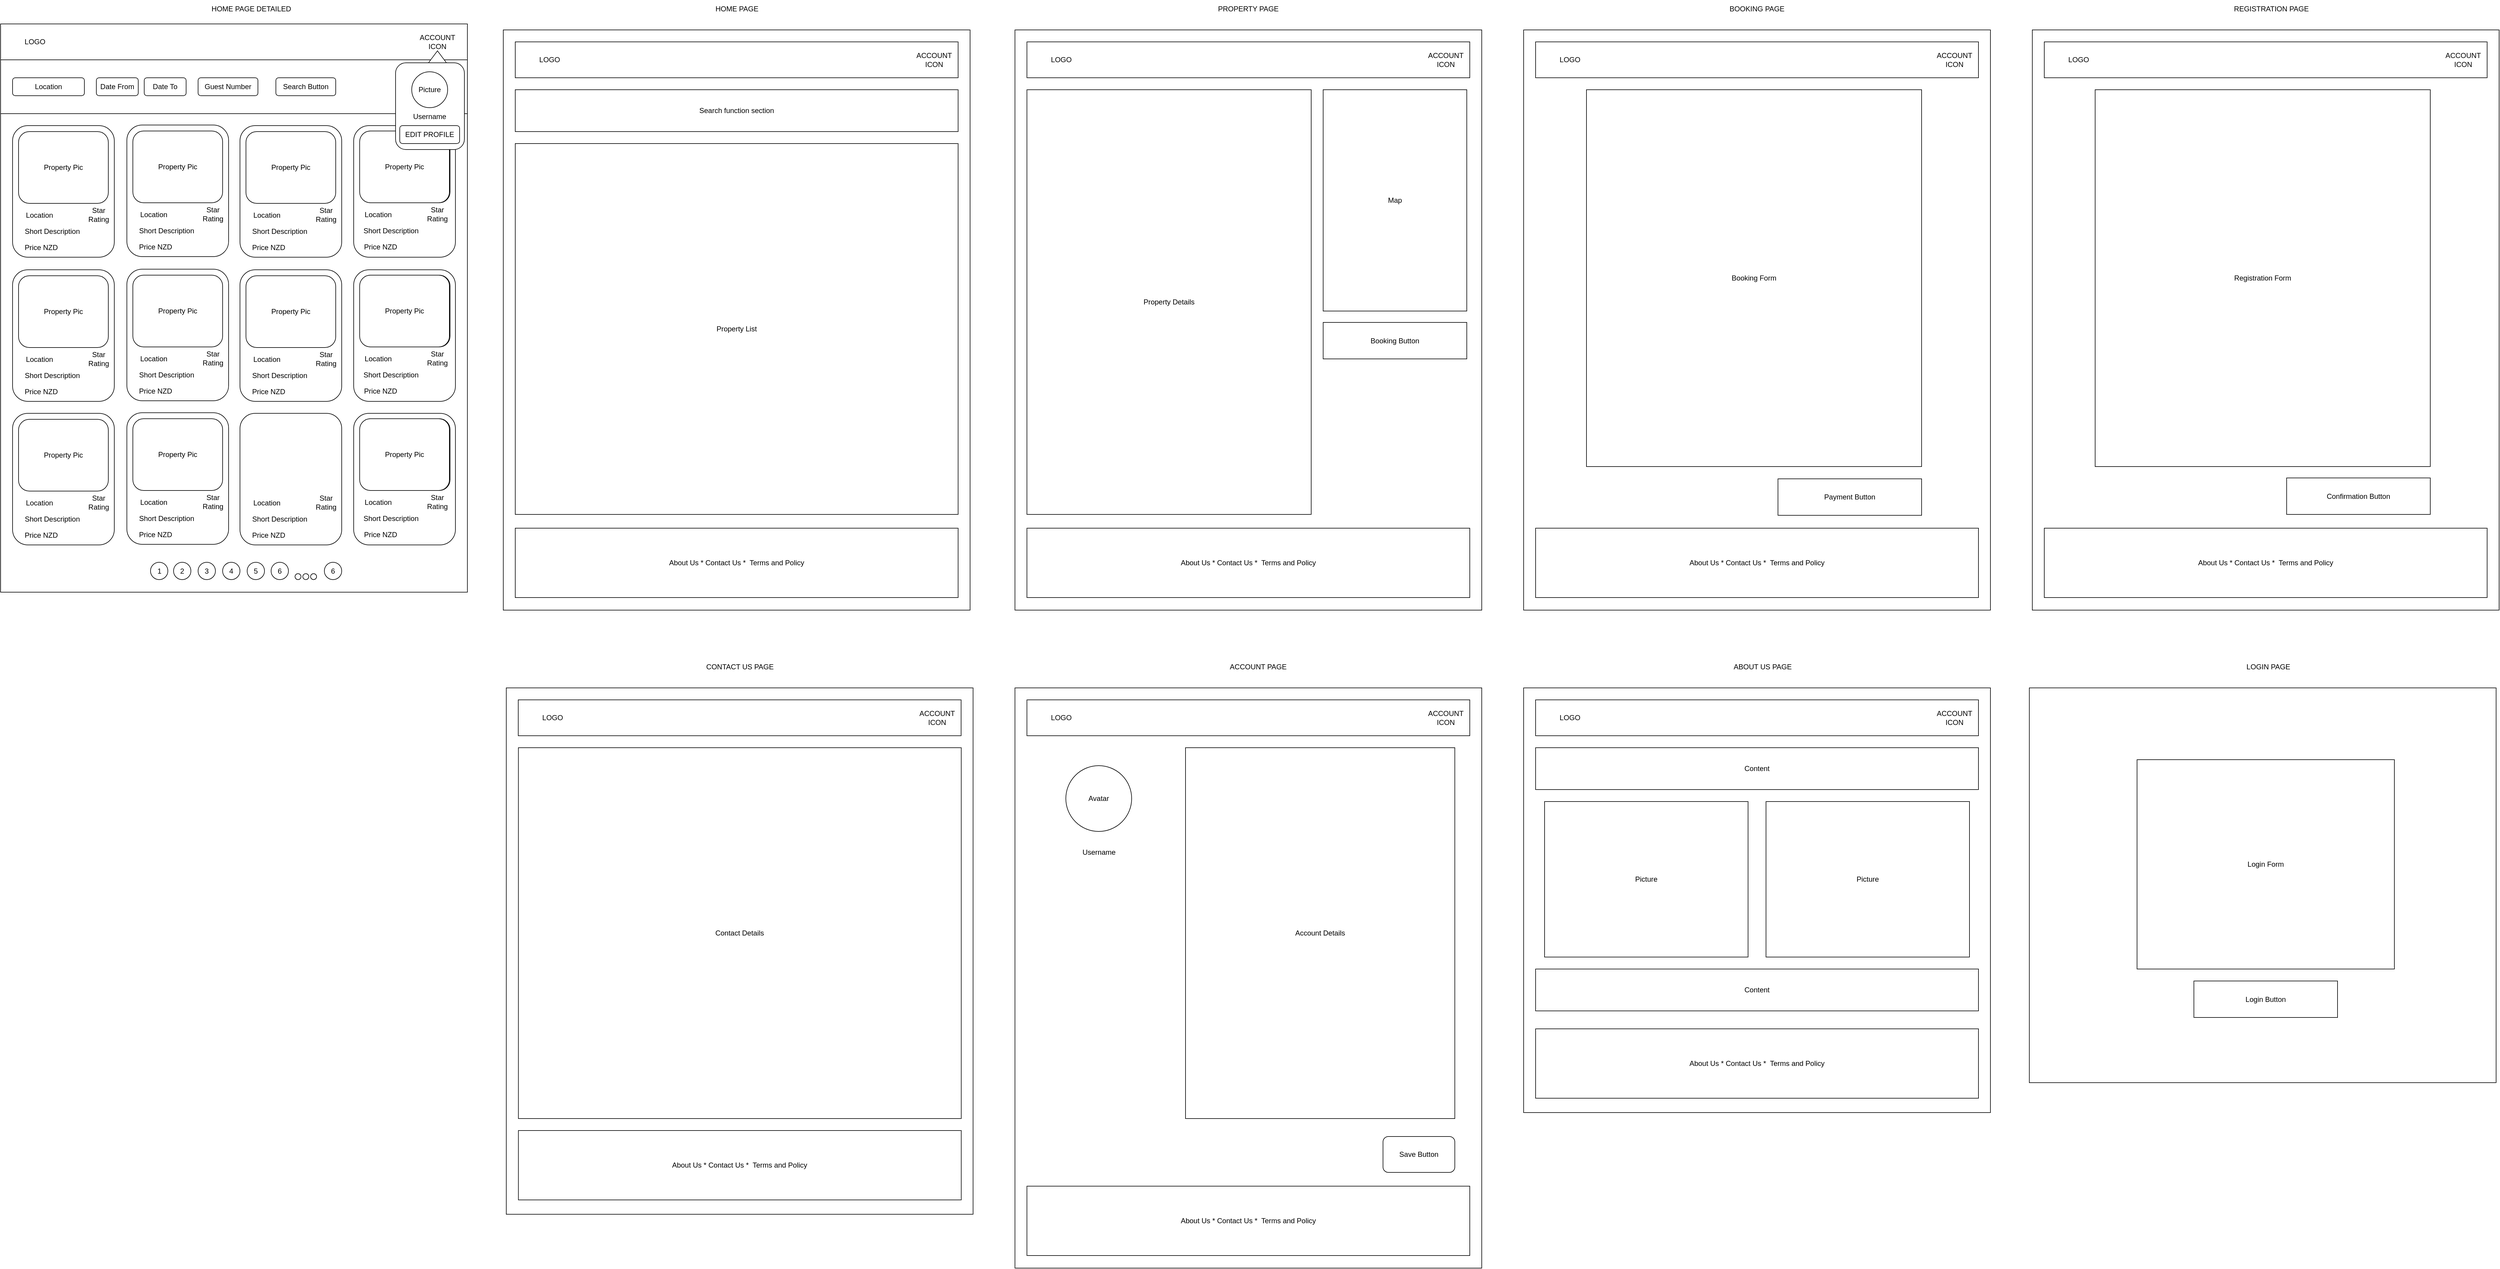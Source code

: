 <mxfile version="21.2.8" type="device">
  <diagram name="Page-1" id="8kRooMqRT-qM1oggBOMl">
    <mxGraphModel dx="2260" dy="328" grid="1" gridSize="10" guides="1" tooltips="1" connect="1" arrows="1" fold="1" page="1" pageScale="1" pageWidth="850" pageHeight="1100" math="0" shadow="0">
      <root>
        <mxCell id="0" />
        <mxCell id="1" parent="0" />
        <mxCell id="JT_VdEqUhJPAOwOtaguy-189" value="" style="rounded=0;whiteSpace=wrap;html=1;" parent="1" vertex="1">
          <mxGeometry x="1735" y="50" width="780" height="970" as="geometry" />
        </mxCell>
        <mxCell id="JT_VdEqUhJPAOwOtaguy-4" value="" style="rounded=0;whiteSpace=wrap;html=1;" parent="1" vertex="1">
          <mxGeometry x="-820" y="50" width="780" height="970" as="geometry" />
        </mxCell>
        <mxCell id="JT_VdEqUhJPAOwOtaguy-144" value="" style="rounded=0;whiteSpace=wrap;html=1;" parent="1" vertex="1">
          <mxGeometry x="-800" y="70" width="740" height="60" as="geometry" />
        </mxCell>
        <mxCell id="JT_VdEqUhJPAOwOtaguy-5" value="" style="rounded=0;whiteSpace=wrap;html=1;" parent="1" vertex="1">
          <mxGeometry x="-1660" y="40" width="780" height="950" as="geometry" />
        </mxCell>
        <mxCell id="JT_VdEqUhJPAOwOtaguy-71" value="" style="rounded=1;whiteSpace=wrap;html=1;" parent="1" vertex="1">
          <mxGeometry x="-1070" y="210" width="170" height="220" as="geometry" />
        </mxCell>
        <mxCell id="JT_VdEqUhJPAOwOtaguy-78" value="Property Pic" style="rounded=1;whiteSpace=wrap;html=1;" parent="1" vertex="1">
          <mxGeometry x="-1059" y="219" width="150" height="120" as="geometry" />
        </mxCell>
        <mxCell id="JT_VdEqUhJPAOwOtaguy-72" value="Property Pic" style="rounded=1;whiteSpace=wrap;html=1;" parent="1" vertex="1">
          <mxGeometry x="-1060" y="219" width="150" height="120" as="geometry" />
        </mxCell>
        <mxCell id="JT_VdEqUhJPAOwOtaguy-11" value="" style="rounded=0;whiteSpace=wrap;html=1;" parent="1" vertex="1">
          <mxGeometry x="-1660" y="40" width="780" height="60" as="geometry" />
        </mxCell>
        <mxCell id="JT_VdEqUhJPAOwOtaguy-24" value="" style="rounded=0;whiteSpace=wrap;html=1;" parent="1" vertex="1">
          <mxGeometry x="-1660" y="100" width="780" height="90" as="geometry" />
        </mxCell>
        <mxCell id="JT_VdEqUhJPAOwOtaguy-12" value="LOGO" style="text;html=1;strokeColor=none;fillColor=none;align=center;verticalAlign=middle;whiteSpace=wrap;rounded=0;" parent="1" vertex="1">
          <mxGeometry x="-990" y="180" width="60" height="30" as="geometry" />
        </mxCell>
        <mxCell id="JT_VdEqUhJPAOwOtaguy-14" value="ACCOUNT&lt;br&gt;ICON" style="text;html=1;strokeColor=none;fillColor=none;align=center;verticalAlign=middle;whiteSpace=wrap;rounded=0;" parent="1" vertex="1">
          <mxGeometry x="-960" y="55" width="60" height="30" as="geometry" />
        </mxCell>
        <mxCell id="JT_VdEqUhJPAOwOtaguy-16" value="HOME PAGE DETAILED" style="text;html=1;strokeColor=none;fillColor=none;align=center;verticalAlign=middle;whiteSpace=wrap;rounded=0;" parent="1" vertex="1">
          <mxGeometry x="-1312" width="142" height="30" as="geometry" />
        </mxCell>
        <mxCell id="JT_VdEqUhJPAOwOtaguy-18" value="" style="rounded=1;whiteSpace=wrap;html=1;" parent="1" vertex="1">
          <mxGeometry x="-1000" y="105" width="115" height="145" as="geometry" />
        </mxCell>
        <mxCell id="JT_VdEqUhJPAOwOtaguy-19" value="" style="triangle;whiteSpace=wrap;html=1;rotation=-90;" parent="1" vertex="1">
          <mxGeometry x="-940" y="80" width="20" height="30" as="geometry" />
        </mxCell>
        <mxCell id="JT_VdEqUhJPAOwOtaguy-20" value="Picture" style="ellipse;whiteSpace=wrap;html=1;aspect=fixed;" parent="1" vertex="1">
          <mxGeometry x="-973" y="120" width="60" height="60" as="geometry" />
        </mxCell>
        <mxCell id="JT_VdEqUhJPAOwOtaguy-21" value="Username" style="text;html=1;strokeColor=none;fillColor=none;align=center;verticalAlign=middle;whiteSpace=wrap;rounded=0;" parent="1" vertex="1">
          <mxGeometry x="-973" y="180" width="60" height="30" as="geometry" />
        </mxCell>
        <mxCell id="JT_VdEqUhJPAOwOtaguy-23" value="EDIT PROFILE" style="rounded=1;whiteSpace=wrap;html=1;" parent="1" vertex="1">
          <mxGeometry x="-993" y="210" width="100" height="30" as="geometry" />
        </mxCell>
        <mxCell id="JT_VdEqUhJPAOwOtaguy-25" value="Location" style="rounded=1;whiteSpace=wrap;html=1;" parent="1" vertex="1">
          <mxGeometry x="-1640" y="130" width="120" height="30" as="geometry" />
        </mxCell>
        <mxCell id="JT_VdEqUhJPAOwOtaguy-26" value="LOGO" style="text;html=1;strokeColor=none;fillColor=none;align=center;verticalAlign=middle;whiteSpace=wrap;rounded=0;" parent="1" vertex="1">
          <mxGeometry x="-1640" y="55" width="75" height="30" as="geometry" />
        </mxCell>
        <mxCell id="JT_VdEqUhJPAOwOtaguy-27" value="Date From" style="rounded=1;whiteSpace=wrap;html=1;" parent="1" vertex="1">
          <mxGeometry x="-1500" y="130" width="70" height="30" as="geometry" />
        </mxCell>
        <mxCell id="JT_VdEqUhJPAOwOtaguy-28" value="Date To" style="rounded=1;whiteSpace=wrap;html=1;" parent="1" vertex="1">
          <mxGeometry x="-1420" y="130" width="70" height="30" as="geometry" />
        </mxCell>
        <mxCell id="JT_VdEqUhJPAOwOtaguy-29" value="Guest Number" style="rounded=1;whiteSpace=wrap;html=1;" parent="1" vertex="1">
          <mxGeometry x="-1330" y="130" width="100" height="30" as="geometry" />
        </mxCell>
        <mxCell id="JT_VdEqUhJPAOwOtaguy-31" value="Search Button" style="rounded=1;whiteSpace=wrap;html=1;" parent="1" vertex="1">
          <mxGeometry x="-1200" y="130" width="100" height="30" as="geometry" />
        </mxCell>
        <mxCell id="JT_VdEqUhJPAOwOtaguy-34" value="" style="rounded=1;whiteSpace=wrap;html=1;" parent="1" vertex="1">
          <mxGeometry x="-1640" y="210" width="170" height="220" as="geometry" />
        </mxCell>
        <mxCell id="JT_VdEqUhJPAOwOtaguy-35" value="Property Pic" style="rounded=1;whiteSpace=wrap;html=1;" parent="1" vertex="1">
          <mxGeometry x="-1630" y="220" width="150" height="120" as="geometry" />
        </mxCell>
        <mxCell id="JT_VdEqUhJPAOwOtaguy-36" value="Location" style="text;html=1;strokeColor=none;fillColor=none;align=center;verticalAlign=middle;whiteSpace=wrap;rounded=0;" parent="1" vertex="1">
          <mxGeometry x="-1625" y="345" width="60" height="30" as="geometry" />
        </mxCell>
        <mxCell id="JT_VdEqUhJPAOwOtaguy-37" value="Short Description" style="text;html=1;strokeColor=none;fillColor=none;align=center;verticalAlign=middle;whiteSpace=wrap;rounded=0;" parent="1" vertex="1">
          <mxGeometry x="-1621" y="372" width="95" height="30" as="geometry" />
        </mxCell>
        <mxCell id="JT_VdEqUhJPAOwOtaguy-38" value="Price NZD" style="text;html=1;strokeColor=none;fillColor=none;align=center;verticalAlign=middle;whiteSpace=wrap;rounded=0;" parent="1" vertex="1">
          <mxGeometry x="-1622" y="399" width="60" height="30" as="geometry" />
        </mxCell>
        <mxCell id="JT_VdEqUhJPAOwOtaguy-39" value="Star&lt;br&gt;Rating" style="text;html=1;strokeColor=none;fillColor=none;align=center;verticalAlign=middle;whiteSpace=wrap;rounded=0;" parent="1" vertex="1">
          <mxGeometry x="-1526" y="344" width="60" height="30" as="geometry" />
        </mxCell>
        <mxCell id="JT_VdEqUhJPAOwOtaguy-59" value="" style="rounded=1;whiteSpace=wrap;html=1;" parent="1" vertex="1">
          <mxGeometry x="-1449" y="209" width="170" height="220" as="geometry" />
        </mxCell>
        <mxCell id="JT_VdEqUhJPAOwOtaguy-60" value="Property Pic" style="rounded=1;whiteSpace=wrap;html=1;" parent="1" vertex="1">
          <mxGeometry x="-1439" y="219" width="150" height="120" as="geometry" />
        </mxCell>
        <mxCell id="JT_VdEqUhJPAOwOtaguy-61" value="Location" style="text;html=1;strokeColor=none;fillColor=none;align=center;verticalAlign=middle;whiteSpace=wrap;rounded=0;" parent="1" vertex="1">
          <mxGeometry x="-1434" y="344" width="60" height="30" as="geometry" />
        </mxCell>
        <mxCell id="JT_VdEqUhJPAOwOtaguy-62" value="Short Description" style="text;html=1;strokeColor=none;fillColor=none;align=center;verticalAlign=middle;whiteSpace=wrap;rounded=0;" parent="1" vertex="1">
          <mxGeometry x="-1430" y="371" width="95" height="30" as="geometry" />
        </mxCell>
        <mxCell id="JT_VdEqUhJPAOwOtaguy-63" value="Price NZD" style="text;html=1;strokeColor=none;fillColor=none;align=center;verticalAlign=middle;whiteSpace=wrap;rounded=0;" parent="1" vertex="1">
          <mxGeometry x="-1431" y="398" width="60" height="30" as="geometry" />
        </mxCell>
        <mxCell id="JT_VdEqUhJPAOwOtaguy-64" value="Star&lt;br&gt;Rating" style="text;html=1;strokeColor=none;fillColor=none;align=center;verticalAlign=middle;whiteSpace=wrap;rounded=0;" parent="1" vertex="1">
          <mxGeometry x="-1335" y="343" width="60" height="30" as="geometry" />
        </mxCell>
        <mxCell id="JT_VdEqUhJPAOwOtaguy-65" value="" style="rounded=1;whiteSpace=wrap;html=1;" parent="1" vertex="1">
          <mxGeometry x="-1260" y="210" width="170" height="220" as="geometry" />
        </mxCell>
        <mxCell id="JT_VdEqUhJPAOwOtaguy-66" value="Property Pic" style="rounded=1;whiteSpace=wrap;html=1;" parent="1" vertex="1">
          <mxGeometry x="-1250" y="220" width="150" height="120" as="geometry" />
        </mxCell>
        <mxCell id="JT_VdEqUhJPAOwOtaguy-67" value="Location" style="text;html=1;strokeColor=none;fillColor=none;align=center;verticalAlign=middle;whiteSpace=wrap;rounded=0;" parent="1" vertex="1">
          <mxGeometry x="-1245" y="345" width="60" height="30" as="geometry" />
        </mxCell>
        <mxCell id="JT_VdEqUhJPAOwOtaguy-68" value="Short Description" style="text;html=1;strokeColor=none;fillColor=none;align=center;verticalAlign=middle;whiteSpace=wrap;rounded=0;" parent="1" vertex="1">
          <mxGeometry x="-1241" y="372" width="95" height="30" as="geometry" />
        </mxCell>
        <mxCell id="JT_VdEqUhJPAOwOtaguy-69" value="Price NZD" style="text;html=1;strokeColor=none;fillColor=none;align=center;verticalAlign=middle;whiteSpace=wrap;rounded=0;" parent="1" vertex="1">
          <mxGeometry x="-1242" y="399" width="60" height="30" as="geometry" />
        </mxCell>
        <mxCell id="JT_VdEqUhJPAOwOtaguy-70" value="Star&lt;br&gt;Rating" style="text;html=1;strokeColor=none;fillColor=none;align=center;verticalAlign=middle;whiteSpace=wrap;rounded=0;" parent="1" vertex="1">
          <mxGeometry x="-1146" y="344" width="60" height="30" as="geometry" />
        </mxCell>
        <mxCell id="JT_VdEqUhJPAOwOtaguy-73" value="Location" style="text;html=1;strokeColor=none;fillColor=none;align=center;verticalAlign=middle;whiteSpace=wrap;rounded=0;" parent="1" vertex="1">
          <mxGeometry x="-1059" y="344" width="60" height="30" as="geometry" />
        </mxCell>
        <mxCell id="JT_VdEqUhJPAOwOtaguy-74" value="Short Description" style="text;html=1;strokeColor=none;fillColor=none;align=center;verticalAlign=middle;whiteSpace=wrap;rounded=0;" parent="1" vertex="1">
          <mxGeometry x="-1055" y="371" width="95" height="30" as="geometry" />
        </mxCell>
        <mxCell id="JT_VdEqUhJPAOwOtaguy-75" value="Price NZD" style="text;html=1;strokeColor=none;fillColor=none;align=center;verticalAlign=middle;whiteSpace=wrap;rounded=0;" parent="1" vertex="1">
          <mxGeometry x="-1055" y="398" width="60" height="30" as="geometry" />
        </mxCell>
        <mxCell id="JT_VdEqUhJPAOwOtaguy-76" value="Star&lt;br&gt;Rating" style="text;html=1;strokeColor=none;fillColor=none;align=center;verticalAlign=middle;whiteSpace=wrap;rounded=0;" parent="1" vertex="1">
          <mxGeometry x="-960" y="343" width="60" height="30" as="geometry" />
        </mxCell>
        <mxCell id="JT_VdEqUhJPAOwOtaguy-79" value="" style="rounded=1;whiteSpace=wrap;html=1;" parent="1" vertex="1">
          <mxGeometry x="-1070" y="451" width="170" height="220" as="geometry" />
        </mxCell>
        <mxCell id="JT_VdEqUhJPAOwOtaguy-80" value="Property Pic" style="rounded=1;whiteSpace=wrap;html=1;" parent="1" vertex="1">
          <mxGeometry x="-1059" y="460" width="150" height="120" as="geometry" />
        </mxCell>
        <mxCell id="JT_VdEqUhJPAOwOtaguy-81" value="Property Pic" style="rounded=1;whiteSpace=wrap;html=1;" parent="1" vertex="1">
          <mxGeometry x="-1060" y="460" width="150" height="120" as="geometry" />
        </mxCell>
        <mxCell id="JT_VdEqUhJPAOwOtaguy-83" value="" style="rounded=1;whiteSpace=wrap;html=1;" parent="1" vertex="1">
          <mxGeometry x="-1640" y="451" width="170" height="220" as="geometry" />
        </mxCell>
        <mxCell id="JT_VdEqUhJPAOwOtaguy-84" value="Property Pic" style="rounded=1;whiteSpace=wrap;html=1;" parent="1" vertex="1">
          <mxGeometry x="-1630" y="461" width="150" height="120" as="geometry" />
        </mxCell>
        <mxCell id="JT_VdEqUhJPAOwOtaguy-85" value="Location" style="text;html=1;strokeColor=none;fillColor=none;align=center;verticalAlign=middle;whiteSpace=wrap;rounded=0;" parent="1" vertex="1">
          <mxGeometry x="-1625" y="586" width="60" height="30" as="geometry" />
        </mxCell>
        <mxCell id="JT_VdEqUhJPAOwOtaguy-86" value="Short Description" style="text;html=1;strokeColor=none;fillColor=none;align=center;verticalAlign=middle;whiteSpace=wrap;rounded=0;" parent="1" vertex="1">
          <mxGeometry x="-1621" y="613" width="95" height="30" as="geometry" />
        </mxCell>
        <mxCell id="JT_VdEqUhJPAOwOtaguy-87" value="Price NZD" style="text;html=1;strokeColor=none;fillColor=none;align=center;verticalAlign=middle;whiteSpace=wrap;rounded=0;" parent="1" vertex="1">
          <mxGeometry x="-1622" y="640" width="60" height="30" as="geometry" />
        </mxCell>
        <mxCell id="JT_VdEqUhJPAOwOtaguy-88" value="Star&lt;br&gt;Rating" style="text;html=1;strokeColor=none;fillColor=none;align=center;verticalAlign=middle;whiteSpace=wrap;rounded=0;" parent="1" vertex="1">
          <mxGeometry x="-1526" y="585" width="60" height="30" as="geometry" />
        </mxCell>
        <mxCell id="JT_VdEqUhJPAOwOtaguy-89" value="" style="rounded=1;whiteSpace=wrap;html=1;" parent="1" vertex="1">
          <mxGeometry x="-1449" y="450" width="170" height="220" as="geometry" />
        </mxCell>
        <mxCell id="JT_VdEqUhJPAOwOtaguy-90" value="Property Pic" style="rounded=1;whiteSpace=wrap;html=1;" parent="1" vertex="1">
          <mxGeometry x="-1439" y="460" width="150" height="120" as="geometry" />
        </mxCell>
        <mxCell id="JT_VdEqUhJPAOwOtaguy-91" value="Location" style="text;html=1;strokeColor=none;fillColor=none;align=center;verticalAlign=middle;whiteSpace=wrap;rounded=0;" parent="1" vertex="1">
          <mxGeometry x="-1434" y="585" width="60" height="30" as="geometry" />
        </mxCell>
        <mxCell id="JT_VdEqUhJPAOwOtaguy-92" value="Short Description" style="text;html=1;strokeColor=none;fillColor=none;align=center;verticalAlign=middle;whiteSpace=wrap;rounded=0;" parent="1" vertex="1">
          <mxGeometry x="-1430" y="612" width="95" height="30" as="geometry" />
        </mxCell>
        <mxCell id="JT_VdEqUhJPAOwOtaguy-93" value="Price NZD" style="text;html=1;strokeColor=none;fillColor=none;align=center;verticalAlign=middle;whiteSpace=wrap;rounded=0;" parent="1" vertex="1">
          <mxGeometry x="-1431" y="639" width="60" height="30" as="geometry" />
        </mxCell>
        <mxCell id="JT_VdEqUhJPAOwOtaguy-94" value="Star&lt;br&gt;Rating" style="text;html=1;strokeColor=none;fillColor=none;align=center;verticalAlign=middle;whiteSpace=wrap;rounded=0;" parent="1" vertex="1">
          <mxGeometry x="-1335" y="584" width="60" height="30" as="geometry" />
        </mxCell>
        <mxCell id="JT_VdEqUhJPAOwOtaguy-95" value="" style="rounded=1;whiteSpace=wrap;html=1;" parent="1" vertex="1">
          <mxGeometry x="-1260" y="451" width="170" height="220" as="geometry" />
        </mxCell>
        <mxCell id="JT_VdEqUhJPAOwOtaguy-96" value="Property Pic" style="rounded=1;whiteSpace=wrap;html=1;" parent="1" vertex="1">
          <mxGeometry x="-1250" y="461" width="150" height="120" as="geometry" />
        </mxCell>
        <mxCell id="JT_VdEqUhJPAOwOtaguy-97" value="Location" style="text;html=1;strokeColor=none;fillColor=none;align=center;verticalAlign=middle;whiteSpace=wrap;rounded=0;" parent="1" vertex="1">
          <mxGeometry x="-1245" y="586" width="60" height="30" as="geometry" />
        </mxCell>
        <mxCell id="JT_VdEqUhJPAOwOtaguy-98" value="Short Description" style="text;html=1;strokeColor=none;fillColor=none;align=center;verticalAlign=middle;whiteSpace=wrap;rounded=0;" parent="1" vertex="1">
          <mxGeometry x="-1241" y="613" width="95" height="30" as="geometry" />
        </mxCell>
        <mxCell id="JT_VdEqUhJPAOwOtaguy-99" value="Price NZD" style="text;html=1;strokeColor=none;fillColor=none;align=center;verticalAlign=middle;whiteSpace=wrap;rounded=0;" parent="1" vertex="1">
          <mxGeometry x="-1242" y="640" width="60" height="30" as="geometry" />
        </mxCell>
        <mxCell id="JT_VdEqUhJPAOwOtaguy-100" value="Star&lt;br&gt;Rating" style="text;html=1;strokeColor=none;fillColor=none;align=center;verticalAlign=middle;whiteSpace=wrap;rounded=0;" parent="1" vertex="1">
          <mxGeometry x="-1146" y="585" width="60" height="30" as="geometry" />
        </mxCell>
        <mxCell id="JT_VdEqUhJPAOwOtaguy-101" value="Location" style="text;html=1;strokeColor=none;fillColor=none;align=center;verticalAlign=middle;whiteSpace=wrap;rounded=0;" parent="1" vertex="1">
          <mxGeometry x="-1059" y="585" width="60" height="30" as="geometry" />
        </mxCell>
        <mxCell id="JT_VdEqUhJPAOwOtaguy-102" value="Short Description" style="text;html=1;strokeColor=none;fillColor=none;align=center;verticalAlign=middle;whiteSpace=wrap;rounded=0;" parent="1" vertex="1">
          <mxGeometry x="-1055" y="612" width="95" height="30" as="geometry" />
        </mxCell>
        <mxCell id="JT_VdEqUhJPAOwOtaguy-103" value="Price NZD" style="text;html=1;strokeColor=none;fillColor=none;align=center;verticalAlign=middle;whiteSpace=wrap;rounded=0;" parent="1" vertex="1">
          <mxGeometry x="-1055" y="639" width="60" height="30" as="geometry" />
        </mxCell>
        <mxCell id="JT_VdEqUhJPAOwOtaguy-104" value="Star&lt;br&gt;Rating" style="text;html=1;strokeColor=none;fillColor=none;align=center;verticalAlign=middle;whiteSpace=wrap;rounded=0;" parent="1" vertex="1">
          <mxGeometry x="-960" y="584" width="60" height="30" as="geometry" />
        </mxCell>
        <mxCell id="JT_VdEqUhJPAOwOtaguy-105" value="" style="rounded=1;whiteSpace=wrap;html=1;" parent="1" vertex="1">
          <mxGeometry x="-1070" y="691" width="170" height="220" as="geometry" />
        </mxCell>
        <mxCell id="JT_VdEqUhJPAOwOtaguy-106" value="Property Pic" style="rounded=1;whiteSpace=wrap;html=1;" parent="1" vertex="1">
          <mxGeometry x="-1059" y="700" width="150" height="120" as="geometry" />
        </mxCell>
        <mxCell id="JT_VdEqUhJPAOwOtaguy-107" value="Property Pic" style="rounded=1;whiteSpace=wrap;html=1;" parent="1" vertex="1">
          <mxGeometry x="-1060" y="700" width="150" height="120" as="geometry" />
        </mxCell>
        <mxCell id="JT_VdEqUhJPAOwOtaguy-108" value="" style="rounded=1;whiteSpace=wrap;html=1;" parent="1" vertex="1">
          <mxGeometry x="-1640" y="691" width="170" height="220" as="geometry" />
        </mxCell>
        <mxCell id="JT_VdEqUhJPAOwOtaguy-109" value="Property Pic" style="rounded=1;whiteSpace=wrap;html=1;" parent="1" vertex="1">
          <mxGeometry x="-1630" y="701" width="150" height="120" as="geometry" />
        </mxCell>
        <mxCell id="JT_VdEqUhJPAOwOtaguy-110" value="Location" style="text;html=1;strokeColor=none;fillColor=none;align=center;verticalAlign=middle;whiteSpace=wrap;rounded=0;" parent="1" vertex="1">
          <mxGeometry x="-1625" y="826" width="60" height="30" as="geometry" />
        </mxCell>
        <mxCell id="JT_VdEqUhJPAOwOtaguy-111" value="Short Description" style="text;html=1;strokeColor=none;fillColor=none;align=center;verticalAlign=middle;whiteSpace=wrap;rounded=0;" parent="1" vertex="1">
          <mxGeometry x="-1621" y="853" width="95" height="30" as="geometry" />
        </mxCell>
        <mxCell id="JT_VdEqUhJPAOwOtaguy-112" value="Price NZD" style="text;html=1;strokeColor=none;fillColor=none;align=center;verticalAlign=middle;whiteSpace=wrap;rounded=0;" parent="1" vertex="1">
          <mxGeometry x="-1622" y="880" width="60" height="30" as="geometry" />
        </mxCell>
        <mxCell id="JT_VdEqUhJPAOwOtaguy-113" value="Star&lt;br&gt;Rating" style="text;html=1;strokeColor=none;fillColor=none;align=center;verticalAlign=middle;whiteSpace=wrap;rounded=0;" parent="1" vertex="1">
          <mxGeometry x="-1526" y="825" width="60" height="30" as="geometry" />
        </mxCell>
        <mxCell id="JT_VdEqUhJPAOwOtaguy-114" value="" style="rounded=1;whiteSpace=wrap;html=1;" parent="1" vertex="1">
          <mxGeometry x="-1449" y="690" width="170" height="220" as="geometry" />
        </mxCell>
        <mxCell id="JT_VdEqUhJPAOwOtaguy-115" value="Property Pic" style="rounded=1;whiteSpace=wrap;html=1;" parent="1" vertex="1">
          <mxGeometry x="-1439" y="700" width="150" height="120" as="geometry" />
        </mxCell>
        <mxCell id="JT_VdEqUhJPAOwOtaguy-116" value="Location" style="text;html=1;strokeColor=none;fillColor=none;align=center;verticalAlign=middle;whiteSpace=wrap;rounded=0;" parent="1" vertex="1">
          <mxGeometry x="-1434" y="825" width="60" height="30" as="geometry" />
        </mxCell>
        <mxCell id="JT_VdEqUhJPAOwOtaguy-117" value="Short Description" style="text;html=1;strokeColor=none;fillColor=none;align=center;verticalAlign=middle;whiteSpace=wrap;rounded=0;" parent="1" vertex="1">
          <mxGeometry x="-1430" y="852" width="95" height="30" as="geometry" />
        </mxCell>
        <mxCell id="JT_VdEqUhJPAOwOtaguy-118" value="Price NZD" style="text;html=1;strokeColor=none;fillColor=none;align=center;verticalAlign=middle;whiteSpace=wrap;rounded=0;" parent="1" vertex="1">
          <mxGeometry x="-1431" y="879" width="60" height="30" as="geometry" />
        </mxCell>
        <mxCell id="JT_VdEqUhJPAOwOtaguy-119" value="Star&lt;br&gt;Rating" style="text;html=1;strokeColor=none;fillColor=none;align=center;verticalAlign=middle;whiteSpace=wrap;rounded=0;" parent="1" vertex="1">
          <mxGeometry x="-1335" y="824" width="60" height="30" as="geometry" />
        </mxCell>
        <mxCell id="JT_VdEqUhJPAOwOtaguy-120" value="" style="rounded=1;whiteSpace=wrap;html=1;" parent="1" vertex="1">
          <mxGeometry x="-1260" y="691" width="170" height="220" as="geometry" />
        </mxCell>
        <mxCell id="JT_VdEqUhJPAOwOtaguy-122" value="Location" style="text;html=1;strokeColor=none;fillColor=none;align=center;verticalAlign=middle;whiteSpace=wrap;rounded=0;" parent="1" vertex="1">
          <mxGeometry x="-1245" y="826" width="60" height="30" as="geometry" />
        </mxCell>
        <mxCell id="JT_VdEqUhJPAOwOtaguy-123" value="Short Description" style="text;html=1;strokeColor=none;fillColor=none;align=center;verticalAlign=middle;whiteSpace=wrap;rounded=0;" parent="1" vertex="1">
          <mxGeometry x="-1241" y="853" width="95" height="30" as="geometry" />
        </mxCell>
        <mxCell id="JT_VdEqUhJPAOwOtaguy-124" value="Price NZD" style="text;html=1;strokeColor=none;fillColor=none;align=center;verticalAlign=middle;whiteSpace=wrap;rounded=0;" parent="1" vertex="1">
          <mxGeometry x="-1242" y="880" width="60" height="30" as="geometry" />
        </mxCell>
        <mxCell id="JT_VdEqUhJPAOwOtaguy-125" value="Star&lt;br&gt;Rating" style="text;html=1;strokeColor=none;fillColor=none;align=center;verticalAlign=middle;whiteSpace=wrap;rounded=0;" parent="1" vertex="1">
          <mxGeometry x="-1146" y="825" width="60" height="30" as="geometry" />
        </mxCell>
        <mxCell id="JT_VdEqUhJPAOwOtaguy-126" value="Location" style="text;html=1;strokeColor=none;fillColor=none;align=center;verticalAlign=middle;whiteSpace=wrap;rounded=0;" parent="1" vertex="1">
          <mxGeometry x="-1059" y="825" width="60" height="30" as="geometry" />
        </mxCell>
        <mxCell id="JT_VdEqUhJPAOwOtaguy-127" value="Short Description" style="text;html=1;strokeColor=none;fillColor=none;align=center;verticalAlign=middle;whiteSpace=wrap;rounded=0;" parent="1" vertex="1">
          <mxGeometry x="-1055" y="852" width="95" height="30" as="geometry" />
        </mxCell>
        <mxCell id="JT_VdEqUhJPAOwOtaguy-128" value="Price NZD" style="text;html=1;strokeColor=none;fillColor=none;align=center;verticalAlign=middle;whiteSpace=wrap;rounded=0;" parent="1" vertex="1">
          <mxGeometry x="-1055" y="879" width="60" height="30" as="geometry" />
        </mxCell>
        <mxCell id="JT_VdEqUhJPAOwOtaguy-129" value="Star&lt;br&gt;Rating" style="text;html=1;strokeColor=none;fillColor=none;align=center;verticalAlign=middle;whiteSpace=wrap;rounded=0;" parent="1" vertex="1">
          <mxGeometry x="-960" y="824" width="60" height="30" as="geometry" />
        </mxCell>
        <mxCell id="JT_VdEqUhJPAOwOtaguy-130" value="1" style="ellipse;whiteSpace=wrap;html=1;aspect=fixed;" parent="1" vertex="1">
          <mxGeometry x="-1409.5" y="940" width="29" height="29" as="geometry" />
        </mxCell>
        <mxCell id="JT_VdEqUhJPAOwOtaguy-131" value="2" style="ellipse;whiteSpace=wrap;html=1;aspect=fixed;" parent="1" vertex="1">
          <mxGeometry x="-1371" y="940" width="29" height="29" as="geometry" />
        </mxCell>
        <mxCell id="JT_VdEqUhJPAOwOtaguy-132" value="3" style="ellipse;whiteSpace=wrap;html=1;aspect=fixed;" parent="1" vertex="1">
          <mxGeometry x="-1330" y="940" width="29" height="29" as="geometry" />
        </mxCell>
        <mxCell id="JT_VdEqUhJPAOwOtaguy-133" value="4" style="ellipse;whiteSpace=wrap;html=1;aspect=fixed;" parent="1" vertex="1">
          <mxGeometry x="-1289" y="940" width="29" height="29" as="geometry" />
        </mxCell>
        <mxCell id="JT_VdEqUhJPAOwOtaguy-134" value="5" style="ellipse;whiteSpace=wrap;html=1;aspect=fixed;" parent="1" vertex="1">
          <mxGeometry x="-1248" y="940" width="29" height="29" as="geometry" />
        </mxCell>
        <mxCell id="JT_VdEqUhJPAOwOtaguy-135" value="6" style="ellipse;whiteSpace=wrap;html=1;aspect=fixed;" parent="1" vertex="1">
          <mxGeometry x="-1208" y="940" width="29" height="29" as="geometry" />
        </mxCell>
        <mxCell id="JT_VdEqUhJPAOwOtaguy-136" value="" style="ellipse;whiteSpace=wrap;html=1;aspect=fixed;" parent="1" vertex="1">
          <mxGeometry x="-1168" y="959" width="10" height="10" as="geometry" />
        </mxCell>
        <mxCell id="JT_VdEqUhJPAOwOtaguy-137" value="" style="ellipse;whiteSpace=wrap;html=1;aspect=fixed;" parent="1" vertex="1">
          <mxGeometry x="-1155" y="959" width="10" height="10" as="geometry" />
        </mxCell>
        <mxCell id="JT_VdEqUhJPAOwOtaguy-138" value="" style="ellipse;whiteSpace=wrap;html=1;aspect=fixed;" parent="1" vertex="1">
          <mxGeometry x="-1142" y="959" width="10" height="10" as="geometry" />
        </mxCell>
        <mxCell id="JT_VdEqUhJPAOwOtaguy-140" value="6" style="ellipse;whiteSpace=wrap;html=1;aspect=fixed;" parent="1" vertex="1">
          <mxGeometry x="-1119" y="940" width="29" height="29" as="geometry" />
        </mxCell>
        <mxCell id="JT_VdEqUhJPAOwOtaguy-148" value="ACCOUNT&lt;br&gt;ICON" style="text;html=1;strokeColor=none;fillColor=none;align=center;verticalAlign=middle;whiteSpace=wrap;rounded=0;" parent="1" vertex="1">
          <mxGeometry x="-130" y="85" width="60" height="30" as="geometry" />
        </mxCell>
        <mxCell id="JT_VdEqUhJPAOwOtaguy-149" value="Search function section" style="rounded=0;whiteSpace=wrap;html=1;" parent="1" vertex="1">
          <mxGeometry x="-800" y="150" width="740" height="70" as="geometry" />
        </mxCell>
        <mxCell id="JT_VdEqUhJPAOwOtaguy-150" value="Property List" style="rounded=0;whiteSpace=wrap;html=1;" parent="1" vertex="1">
          <mxGeometry x="-800" y="240" width="740" height="620" as="geometry" />
        </mxCell>
        <mxCell id="JT_VdEqUhJPAOwOtaguy-151" value="HOME PAGE" style="text;html=1;strokeColor=none;fillColor=none;align=center;verticalAlign=middle;whiteSpace=wrap;rounded=0;" parent="1" vertex="1">
          <mxGeometry x="-467.5" width="75" height="30" as="geometry" />
        </mxCell>
        <mxCell id="JT_VdEqUhJPAOwOtaguy-152" value="About Us * Contact Us *&amp;nbsp; Terms and Policy" style="rounded=0;whiteSpace=wrap;html=1;" parent="1" vertex="1">
          <mxGeometry x="-800" y="883" width="740" height="116" as="geometry" />
        </mxCell>
        <mxCell id="JT_VdEqUhJPAOwOtaguy-153" value="PROPERTY PAGE" style="text;html=1;strokeColor=none;fillColor=none;align=center;verticalAlign=middle;whiteSpace=wrap;rounded=0;" parent="1" vertex="1">
          <mxGeometry x="369" width="112" height="30" as="geometry" />
        </mxCell>
        <mxCell id="JT_VdEqUhJPAOwOtaguy-158" value="LOGO" style="text;html=1;strokeColor=none;fillColor=none;align=center;verticalAlign=middle;whiteSpace=wrap;rounded=0;" parent="1" vertex="1">
          <mxGeometry x="-780" y="85" width="75" height="30" as="geometry" />
        </mxCell>
        <mxCell id="JT_VdEqUhJPAOwOtaguy-167" value="" style="rounded=0;whiteSpace=wrap;html=1;" parent="1" vertex="1">
          <mxGeometry x="35" y="50" width="780" height="970" as="geometry" />
        </mxCell>
        <mxCell id="JT_VdEqUhJPAOwOtaguy-168" value="" style="rounded=0;whiteSpace=wrap;html=1;" parent="1" vertex="1">
          <mxGeometry x="55" y="70" width="740" height="60" as="geometry" />
        </mxCell>
        <mxCell id="JT_VdEqUhJPAOwOtaguy-169" value="ACCOUNT&lt;br&gt;ICON" style="text;html=1;strokeColor=none;fillColor=none;align=center;verticalAlign=middle;whiteSpace=wrap;rounded=0;" parent="1" vertex="1">
          <mxGeometry x="725" y="85" width="60" height="30" as="geometry" />
        </mxCell>
        <mxCell id="JT_VdEqUhJPAOwOtaguy-171" value="Property Details" style="rounded=0;whiteSpace=wrap;html=1;" parent="1" vertex="1">
          <mxGeometry x="55" y="150" width="475" height="710" as="geometry" />
        </mxCell>
        <mxCell id="JT_VdEqUhJPAOwOtaguy-172" value="About Us * Contact Us *&amp;nbsp; Terms and Policy" style="rounded=0;whiteSpace=wrap;html=1;" parent="1" vertex="1">
          <mxGeometry x="55" y="883" width="740" height="116" as="geometry" />
        </mxCell>
        <mxCell id="JT_VdEqUhJPAOwOtaguy-173" value="LOGO" style="text;html=1;strokeColor=none;fillColor=none;align=center;verticalAlign=middle;whiteSpace=wrap;rounded=0;" parent="1" vertex="1">
          <mxGeometry x="75" y="85" width="75" height="30" as="geometry" />
        </mxCell>
        <mxCell id="JT_VdEqUhJPAOwOtaguy-174" value="Map" style="rounded=0;whiteSpace=wrap;html=1;" parent="1" vertex="1">
          <mxGeometry x="550" y="150" width="240" height="370" as="geometry" />
        </mxCell>
        <mxCell id="JT_VdEqUhJPAOwOtaguy-175" value="Booking Button" style="rounded=0;whiteSpace=wrap;html=1;" parent="1" vertex="1">
          <mxGeometry x="550" y="539" width="240" height="61" as="geometry" />
        </mxCell>
        <mxCell id="JT_VdEqUhJPAOwOtaguy-178" value="BOOKING PAGE" style="text;html=1;strokeColor=none;fillColor=none;align=center;verticalAlign=middle;whiteSpace=wrap;rounded=0;" parent="1" vertex="1">
          <mxGeometry x="1219" width="112" height="30" as="geometry" />
        </mxCell>
        <mxCell id="JT_VdEqUhJPAOwOtaguy-179" value="" style="rounded=0;whiteSpace=wrap;html=1;" parent="1" vertex="1">
          <mxGeometry x="885" y="50" width="780" height="970" as="geometry" />
        </mxCell>
        <mxCell id="JT_VdEqUhJPAOwOtaguy-180" value="" style="rounded=0;whiteSpace=wrap;html=1;" parent="1" vertex="1">
          <mxGeometry x="905" y="70" width="740" height="60" as="geometry" />
        </mxCell>
        <mxCell id="JT_VdEqUhJPAOwOtaguy-181" value="ACCOUNT&lt;br&gt;ICON" style="text;html=1;strokeColor=none;fillColor=none;align=center;verticalAlign=middle;whiteSpace=wrap;rounded=0;" parent="1" vertex="1">
          <mxGeometry x="1575" y="85" width="60" height="30" as="geometry" />
        </mxCell>
        <mxCell id="JT_VdEqUhJPAOwOtaguy-182" value="Booking Form" style="rounded=0;whiteSpace=wrap;html=1;" parent="1" vertex="1">
          <mxGeometry x="990" y="150" width="560" height="630" as="geometry" />
        </mxCell>
        <mxCell id="JT_VdEqUhJPAOwOtaguy-183" value="About Us * Contact Us *&amp;nbsp; Terms and Policy" style="rounded=0;whiteSpace=wrap;html=1;" parent="1" vertex="1">
          <mxGeometry x="905" y="883" width="740" height="116" as="geometry" />
        </mxCell>
        <mxCell id="JT_VdEqUhJPAOwOtaguy-184" value="LOGO" style="text;html=1;strokeColor=none;fillColor=none;align=center;verticalAlign=middle;whiteSpace=wrap;rounded=0;" parent="1" vertex="1">
          <mxGeometry x="925" y="85" width="75" height="30" as="geometry" />
        </mxCell>
        <mxCell id="JT_VdEqUhJPAOwOtaguy-187" value="Payment Button" style="rounded=0;whiteSpace=wrap;html=1;" parent="1" vertex="1">
          <mxGeometry x="1310" y="800.5" width="240" height="61" as="geometry" />
        </mxCell>
        <mxCell id="JT_VdEqUhJPAOwOtaguy-188" value="REGISTRATION PAGE" style="text;html=1;strokeColor=none;fillColor=none;align=center;verticalAlign=middle;whiteSpace=wrap;rounded=0;" parent="1" vertex="1">
          <mxGeometry x="2069" width="131" height="30" as="geometry" />
        </mxCell>
        <mxCell id="JT_VdEqUhJPAOwOtaguy-190" value="" style="rounded=0;whiteSpace=wrap;html=1;" parent="1" vertex="1">
          <mxGeometry x="1755" y="70" width="740" height="60" as="geometry" />
        </mxCell>
        <mxCell id="JT_VdEqUhJPAOwOtaguy-191" value="ACCOUNT&lt;br&gt;ICON" style="text;html=1;strokeColor=none;fillColor=none;align=center;verticalAlign=middle;whiteSpace=wrap;rounded=0;" parent="1" vertex="1">
          <mxGeometry x="2425" y="85" width="60" height="30" as="geometry" />
        </mxCell>
        <mxCell id="JT_VdEqUhJPAOwOtaguy-192" value="Registration Form" style="rounded=0;whiteSpace=wrap;html=1;" parent="1" vertex="1">
          <mxGeometry x="1840" y="150" width="560" height="630" as="geometry" />
        </mxCell>
        <mxCell id="JT_VdEqUhJPAOwOtaguy-193" value="About Us * Contact Us *&amp;nbsp; Terms and Policy" style="rounded=0;whiteSpace=wrap;html=1;" parent="1" vertex="1">
          <mxGeometry x="1755" y="883" width="740" height="116" as="geometry" />
        </mxCell>
        <mxCell id="JT_VdEqUhJPAOwOtaguy-194" value="LOGO" style="text;html=1;strokeColor=none;fillColor=none;align=center;verticalAlign=middle;whiteSpace=wrap;rounded=0;" parent="1" vertex="1">
          <mxGeometry x="1775" y="85" width="75" height="30" as="geometry" />
        </mxCell>
        <mxCell id="JT_VdEqUhJPAOwOtaguy-195" value="Confirmation Button" style="rounded=0;whiteSpace=wrap;html=1;" parent="1" vertex="1">
          <mxGeometry x="2160" y="799" width="240" height="61" as="geometry" />
        </mxCell>
        <mxCell id="JT_VdEqUhJPAOwOtaguy-196" value="LOGIN PAGE" style="text;html=1;strokeColor=none;fillColor=none;align=center;verticalAlign=middle;whiteSpace=wrap;rounded=0;" parent="1" vertex="1">
          <mxGeometry x="2064" y="1100" width="131" height="30" as="geometry" />
        </mxCell>
        <mxCell id="JT_VdEqUhJPAOwOtaguy-197" value="" style="rounded=0;whiteSpace=wrap;html=1;" parent="1" vertex="1">
          <mxGeometry x="1730" y="1150" width="780" height="660" as="geometry" />
        </mxCell>
        <mxCell id="JT_VdEqUhJPAOwOtaguy-200" value="Login Form" style="rounded=0;whiteSpace=wrap;html=1;" parent="1" vertex="1">
          <mxGeometry x="1910" y="1270" width="430" height="350" as="geometry" />
        </mxCell>
        <mxCell id="JT_VdEqUhJPAOwOtaguy-203" value="Login Button" style="rounded=0;whiteSpace=wrap;html=1;" parent="1" vertex="1">
          <mxGeometry x="2005" y="1640" width="240" height="61" as="geometry" />
        </mxCell>
        <mxCell id="JT_VdEqUhJPAOwOtaguy-204" value="ABOUT US PAGE" style="text;html=1;strokeColor=none;fillColor=none;align=center;verticalAlign=middle;whiteSpace=wrap;rounded=0;" parent="1" vertex="1">
          <mxGeometry x="1219" y="1100" width="131" height="30" as="geometry" />
        </mxCell>
        <mxCell id="JT_VdEqUhJPAOwOtaguy-219" value="" style="rounded=0;whiteSpace=wrap;html=1;" parent="1" vertex="1">
          <mxGeometry x="885" y="1150" width="780" height="710" as="geometry" />
        </mxCell>
        <mxCell id="JT_VdEqUhJPAOwOtaguy-220" value="" style="rounded=0;whiteSpace=wrap;html=1;" parent="1" vertex="1">
          <mxGeometry x="905" y="1170" width="740" height="60" as="geometry" />
        </mxCell>
        <mxCell id="JT_VdEqUhJPAOwOtaguy-221" value="ACCOUNT&lt;br&gt;ICON" style="text;html=1;strokeColor=none;fillColor=none;align=center;verticalAlign=middle;whiteSpace=wrap;rounded=0;" parent="1" vertex="1">
          <mxGeometry x="1575" y="1185" width="60" height="30" as="geometry" />
        </mxCell>
        <mxCell id="JT_VdEqUhJPAOwOtaguy-222" value="Content" style="rounded=0;whiteSpace=wrap;html=1;" parent="1" vertex="1">
          <mxGeometry x="905" y="1250" width="740" height="70" as="geometry" />
        </mxCell>
        <mxCell id="JT_VdEqUhJPAOwOtaguy-223" value="Picture" style="rounded=0;whiteSpace=wrap;html=1;" parent="1" vertex="1">
          <mxGeometry x="920" y="1340" width="340" height="260" as="geometry" />
        </mxCell>
        <mxCell id="JT_VdEqUhJPAOwOtaguy-225" value="About Us * Contact Us *&amp;nbsp; Terms and Policy" style="rounded=0;whiteSpace=wrap;html=1;" parent="1" vertex="1">
          <mxGeometry x="905" y="1720" width="740" height="116" as="geometry" />
        </mxCell>
        <mxCell id="JT_VdEqUhJPAOwOtaguy-226" value="LOGO" style="text;html=1;strokeColor=none;fillColor=none;align=center;verticalAlign=middle;whiteSpace=wrap;rounded=0;" parent="1" vertex="1">
          <mxGeometry x="925" y="1185" width="75" height="30" as="geometry" />
        </mxCell>
        <mxCell id="JT_VdEqUhJPAOwOtaguy-228" value="Picture" style="rounded=0;whiteSpace=wrap;html=1;" parent="1" vertex="1">
          <mxGeometry x="1290" y="1340" width="340" height="260" as="geometry" />
        </mxCell>
        <mxCell id="JT_VdEqUhJPAOwOtaguy-229" value="Content" style="rounded=0;whiteSpace=wrap;html=1;" parent="1" vertex="1">
          <mxGeometry x="905" y="1620" width="740" height="70" as="geometry" />
        </mxCell>
        <mxCell id="JT_VdEqUhJPAOwOtaguy-231" value="" style="rounded=0;whiteSpace=wrap;html=1;" parent="1" vertex="1">
          <mxGeometry x="35" y="1150" width="780" height="970" as="geometry" />
        </mxCell>
        <mxCell id="JT_VdEqUhJPAOwOtaguy-232" value="" style="rounded=0;whiteSpace=wrap;html=1;" parent="1" vertex="1">
          <mxGeometry x="55" y="1170" width="740" height="60" as="geometry" />
        </mxCell>
        <mxCell id="JT_VdEqUhJPAOwOtaguy-233" value="ACCOUNT&lt;br&gt;ICON" style="text;html=1;strokeColor=none;fillColor=none;align=center;verticalAlign=middle;whiteSpace=wrap;rounded=0;" parent="1" vertex="1">
          <mxGeometry x="725" y="1185" width="60" height="30" as="geometry" />
        </mxCell>
        <mxCell id="JT_VdEqUhJPAOwOtaguy-235" value="Account Details" style="rounded=0;whiteSpace=wrap;html=1;" parent="1" vertex="1">
          <mxGeometry x="320" y="1250" width="450" height="620" as="geometry" />
        </mxCell>
        <mxCell id="JT_VdEqUhJPAOwOtaguy-236" value="ACCOUNT PAGE" style="text;html=1;strokeColor=none;fillColor=none;align=center;verticalAlign=middle;whiteSpace=wrap;rounded=0;" parent="1" vertex="1">
          <mxGeometry x="390" y="1100" width="102.5" height="30" as="geometry" />
        </mxCell>
        <mxCell id="JT_VdEqUhJPAOwOtaguy-237" value="About Us * Contact Us *&amp;nbsp; Terms and Policy" style="rounded=0;whiteSpace=wrap;html=1;" parent="1" vertex="1">
          <mxGeometry x="55" y="1983" width="740" height="116" as="geometry" />
        </mxCell>
        <mxCell id="JT_VdEqUhJPAOwOtaguy-238" value="LOGO" style="text;html=1;strokeColor=none;fillColor=none;align=center;verticalAlign=middle;whiteSpace=wrap;rounded=0;" parent="1" vertex="1">
          <mxGeometry x="75" y="1185" width="75" height="30" as="geometry" />
        </mxCell>
        <mxCell id="JT_VdEqUhJPAOwOtaguy-240" value="Avatar" style="ellipse;whiteSpace=wrap;html=1;aspect=fixed;" parent="1" vertex="1">
          <mxGeometry x="120" y="1280" width="110" height="110" as="geometry" />
        </mxCell>
        <mxCell id="JT_VdEqUhJPAOwOtaguy-241" value="Username" style="text;html=1;strokeColor=none;fillColor=none;align=center;verticalAlign=middle;whiteSpace=wrap;rounded=0;" parent="1" vertex="1">
          <mxGeometry x="137.5" y="1410" width="75" height="30" as="geometry" />
        </mxCell>
        <mxCell id="JT_VdEqUhJPAOwOtaguy-242" value="Save Button" style="rounded=1;whiteSpace=wrap;html=1;" parent="1" vertex="1">
          <mxGeometry x="650" y="1900" width="120" height="60" as="geometry" />
        </mxCell>
        <mxCell id="JT_VdEqUhJPAOwOtaguy-243" value="" style="rounded=0;whiteSpace=wrap;html=1;" parent="1" vertex="1">
          <mxGeometry x="-815" y="1150" width="780" height="880" as="geometry" />
        </mxCell>
        <mxCell id="JT_VdEqUhJPAOwOtaguy-244" value="" style="rounded=0;whiteSpace=wrap;html=1;" parent="1" vertex="1">
          <mxGeometry x="-795" y="1170" width="740" height="60" as="geometry" />
        </mxCell>
        <mxCell id="JT_VdEqUhJPAOwOtaguy-245" value="ACCOUNT&lt;br&gt;ICON" style="text;html=1;strokeColor=none;fillColor=none;align=center;verticalAlign=middle;whiteSpace=wrap;rounded=0;" parent="1" vertex="1">
          <mxGeometry x="-125" y="1185" width="60" height="30" as="geometry" />
        </mxCell>
        <mxCell id="JT_VdEqUhJPAOwOtaguy-247" value="Contact Details" style="rounded=0;whiteSpace=wrap;html=1;" parent="1" vertex="1">
          <mxGeometry x="-794.75" y="1250" width="740" height="620" as="geometry" />
        </mxCell>
        <mxCell id="JT_VdEqUhJPAOwOtaguy-248" value="CONTACT US PAGE" style="text;html=1;strokeColor=none;fillColor=none;align=center;verticalAlign=middle;whiteSpace=wrap;rounded=0;" parent="1" vertex="1">
          <mxGeometry x="-491" y="1100" width="132.5" height="30" as="geometry" />
        </mxCell>
        <mxCell id="JT_VdEqUhJPAOwOtaguy-249" value="About Us * Contact Us *&amp;nbsp; Terms and Policy" style="rounded=0;whiteSpace=wrap;html=1;" parent="1" vertex="1">
          <mxGeometry x="-794.75" y="1890" width="740" height="116" as="geometry" />
        </mxCell>
        <mxCell id="JT_VdEqUhJPAOwOtaguy-250" value="LOGO" style="text;html=1;strokeColor=none;fillColor=none;align=center;verticalAlign=middle;whiteSpace=wrap;rounded=0;" parent="1" vertex="1">
          <mxGeometry x="-775" y="1185" width="75" height="30" as="geometry" />
        </mxCell>
      </root>
    </mxGraphModel>
  </diagram>
</mxfile>
